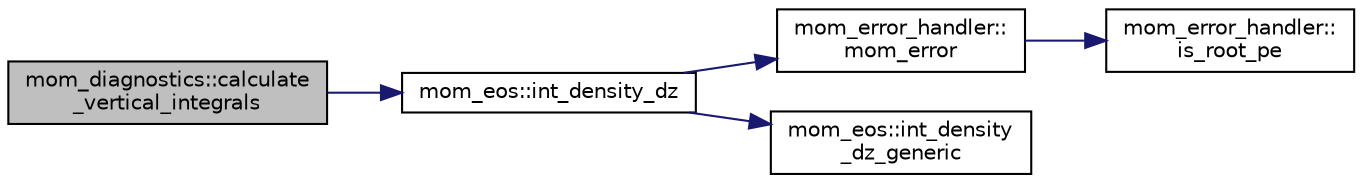 digraph "mom_diagnostics::calculate_vertical_integrals"
{
 // INTERACTIVE_SVG=YES
  edge [fontname="Helvetica",fontsize="10",labelfontname="Helvetica",labelfontsize="10"];
  node [fontname="Helvetica",fontsize="10",shape=record];
  rankdir="LR";
  Node47 [label="mom_diagnostics::calculate\l_vertical_integrals",height=0.2,width=0.4,color="black", fillcolor="grey75", style="filled", fontcolor="black"];
  Node47 -> Node48 [color="midnightblue",fontsize="10",style="solid",fontname="Helvetica"];
  Node48 [label="mom_eos::int_density_dz",height=0.2,width=0.4,color="black", fillcolor="white", style="filled",URL="$namespacemom__eos.html#a1def0e6b257a12105457a50c92da2487",tooltip="This subroutine calculates analytical and nearly-analytical integrals of pressure anomalies across la..."];
  Node48 -> Node49 [color="midnightblue",fontsize="10",style="solid",fontname="Helvetica"];
  Node49 [label="mom_error_handler::\lmom_error",height=0.2,width=0.4,color="black", fillcolor="white", style="filled",URL="$namespacemom__error__handler.html#a460cfb79a06c29fc249952c2a3710d67"];
  Node49 -> Node50 [color="midnightblue",fontsize="10",style="solid",fontname="Helvetica"];
  Node50 [label="mom_error_handler::\lis_root_pe",height=0.2,width=0.4,color="black", fillcolor="white", style="filled",URL="$namespacemom__error__handler.html#ad5f00a53059c72fe2332d1436c80ca71"];
  Node48 -> Node51 [color="midnightblue",fontsize="10",style="solid",fontname="Helvetica"];
  Node51 [label="mom_eos::int_density\l_dz_generic",height=0.2,width=0.4,color="black", fillcolor="white", style="filled",URL="$namespacemom__eos.html#a9a8d9a5df8f211fbb4c22dcccc2f7916"];
}
